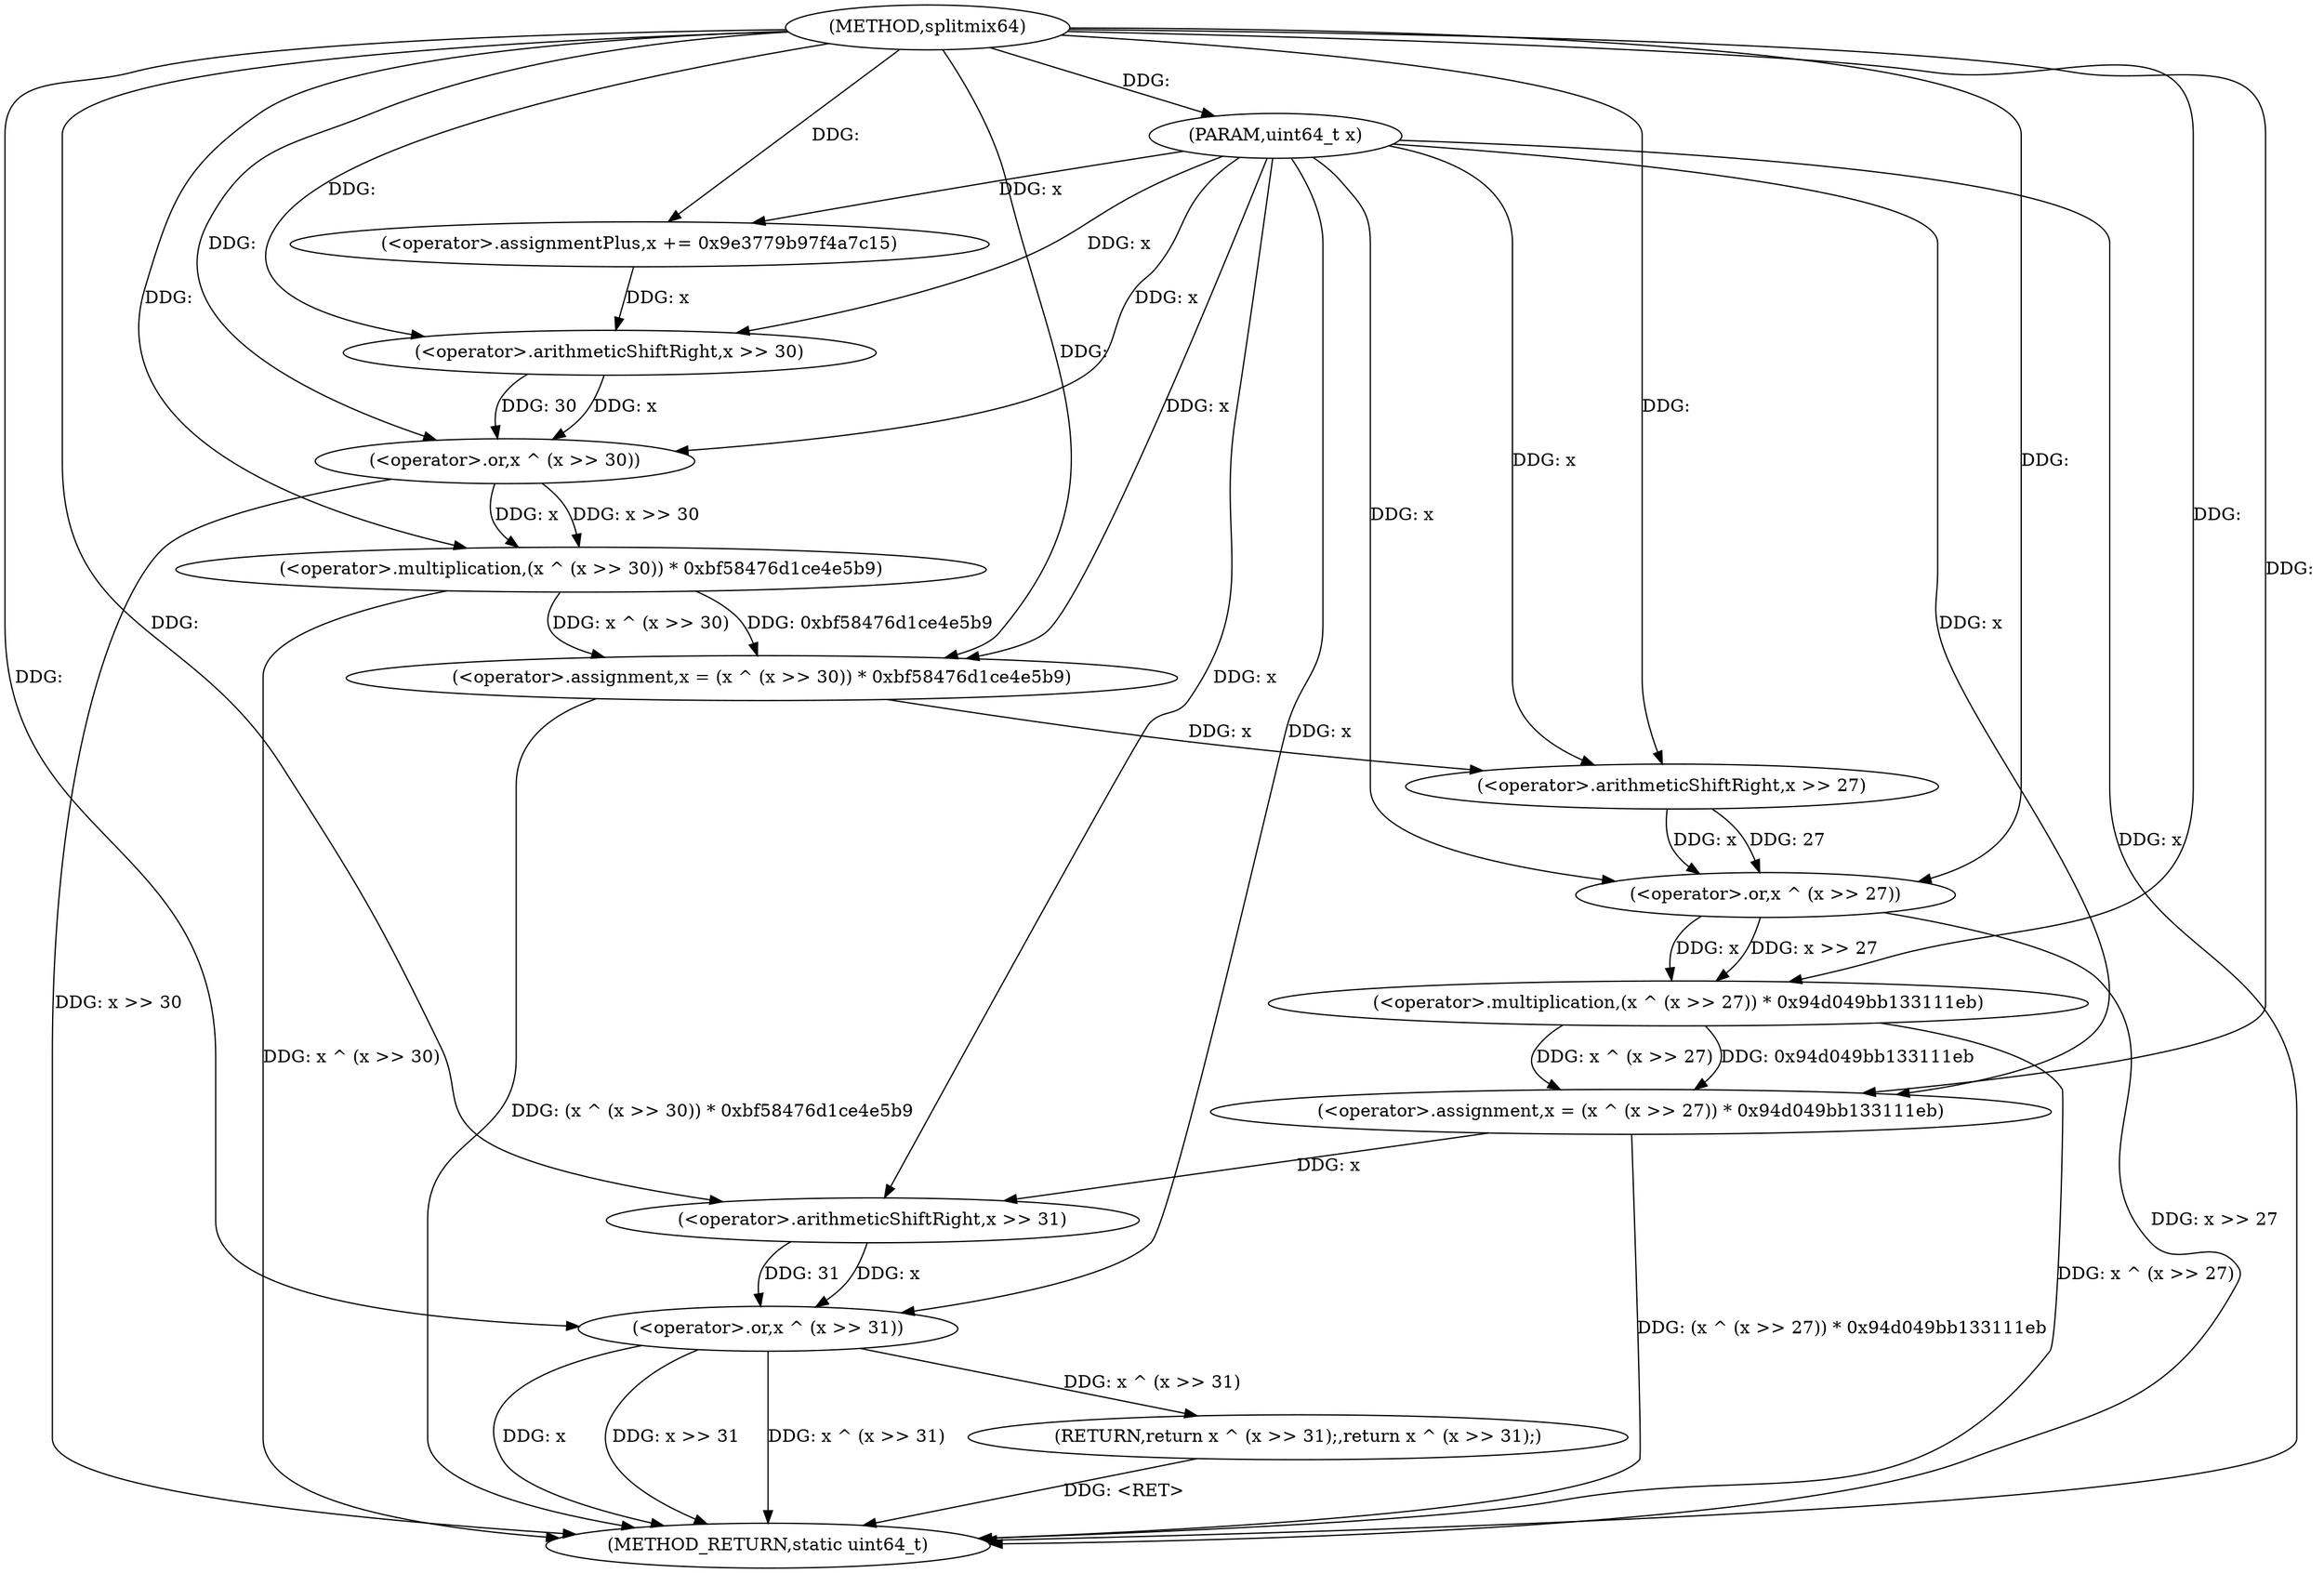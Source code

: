 digraph "splitmix64" {  
"1001477" [label = "(METHOD,splitmix64)" ]
"1001507" [label = "(METHOD_RETURN,static uint64_t)" ]
"1001478" [label = "(PARAM,uint64_t x)" ]
"1001480" [label = "(<operator>.assignmentPlus,x += 0x9e3779b97f4a7c15)" ]
"1001483" [label = "(<operator>.assignment,x = (x ^ (x >> 30)) * 0xbf58476d1ce4e5b9)" ]
"1001492" [label = "(<operator>.assignment,x = (x ^ (x >> 27)) * 0x94d049bb133111eb)" ]
"1001501" [label = "(RETURN,return x ^ (x >> 31);,return x ^ (x >> 31);)" ]
"1001502" [label = "(<operator>.or,x ^ (x >> 31))" ]
"1001485" [label = "(<operator>.multiplication,(x ^ (x >> 30)) * 0xbf58476d1ce4e5b9)" ]
"1001494" [label = "(<operator>.multiplication,(x ^ (x >> 27)) * 0x94d049bb133111eb)" ]
"1001486" [label = "(<operator>.or,x ^ (x >> 30))" ]
"1001495" [label = "(<operator>.or,x ^ (x >> 27))" ]
"1001504" [label = "(<operator>.arithmeticShiftRight,x >> 31)" ]
"1001488" [label = "(<operator>.arithmeticShiftRight,x >> 30)" ]
"1001497" [label = "(<operator>.arithmeticShiftRight,x >> 27)" ]
  "1001478" -> "1001507"  [ label = "DDG: x"] 
  "1001486" -> "1001507"  [ label = "DDG: x >> 30"] 
  "1001485" -> "1001507"  [ label = "DDG: x ^ (x >> 30)"] 
  "1001483" -> "1001507"  [ label = "DDG: (x ^ (x >> 30)) * 0xbf58476d1ce4e5b9"] 
  "1001495" -> "1001507"  [ label = "DDG: x >> 27"] 
  "1001494" -> "1001507"  [ label = "DDG: x ^ (x >> 27)"] 
  "1001492" -> "1001507"  [ label = "DDG: (x ^ (x >> 27)) * 0x94d049bb133111eb"] 
  "1001502" -> "1001507"  [ label = "DDG: x"] 
  "1001502" -> "1001507"  [ label = "DDG: x >> 31"] 
  "1001502" -> "1001507"  [ label = "DDG: x ^ (x >> 31)"] 
  "1001501" -> "1001507"  [ label = "DDG: <RET>"] 
  "1001477" -> "1001478"  [ label = "DDG: "] 
  "1001477" -> "1001480"  [ label = "DDG: "] 
  "1001485" -> "1001483"  [ label = "DDG: 0xbf58476d1ce4e5b9"] 
  "1001485" -> "1001483"  [ label = "DDG: x ^ (x >> 30)"] 
  "1001494" -> "1001492"  [ label = "DDG: 0x94d049bb133111eb"] 
  "1001494" -> "1001492"  [ label = "DDG: x ^ (x >> 27)"] 
  "1001502" -> "1001501"  [ label = "DDG: x ^ (x >> 31)"] 
  "1001478" -> "1001480"  [ label = "DDG: x"] 
  "1001478" -> "1001483"  [ label = "DDG: x"] 
  "1001477" -> "1001483"  [ label = "DDG: "] 
  "1001478" -> "1001492"  [ label = "DDG: x"] 
  "1001477" -> "1001492"  [ label = "DDG: "] 
  "1001486" -> "1001485"  [ label = "DDG: x >> 30"] 
  "1001486" -> "1001485"  [ label = "DDG: x"] 
  "1001477" -> "1001485"  [ label = "DDG: "] 
  "1001495" -> "1001494"  [ label = "DDG: x"] 
  "1001495" -> "1001494"  [ label = "DDG: x >> 27"] 
  "1001477" -> "1001494"  [ label = "DDG: "] 
  "1001504" -> "1001502"  [ label = "DDG: x"] 
  "1001478" -> "1001502"  [ label = "DDG: x"] 
  "1001477" -> "1001502"  [ label = "DDG: "] 
  "1001504" -> "1001502"  [ label = "DDG: 31"] 
  "1001488" -> "1001486"  [ label = "DDG: x"] 
  "1001478" -> "1001486"  [ label = "DDG: x"] 
  "1001477" -> "1001486"  [ label = "DDG: "] 
  "1001488" -> "1001486"  [ label = "DDG: 30"] 
  "1001497" -> "1001495"  [ label = "DDG: x"] 
  "1001478" -> "1001495"  [ label = "DDG: x"] 
  "1001477" -> "1001495"  [ label = "DDG: "] 
  "1001497" -> "1001495"  [ label = "DDG: 27"] 
  "1001492" -> "1001504"  [ label = "DDG: x"] 
  "1001478" -> "1001504"  [ label = "DDG: x"] 
  "1001477" -> "1001504"  [ label = "DDG: "] 
  "1001480" -> "1001488"  [ label = "DDG: x"] 
  "1001478" -> "1001488"  [ label = "DDG: x"] 
  "1001477" -> "1001488"  [ label = "DDG: "] 
  "1001483" -> "1001497"  [ label = "DDG: x"] 
  "1001478" -> "1001497"  [ label = "DDG: x"] 
  "1001477" -> "1001497"  [ label = "DDG: "] 
}
